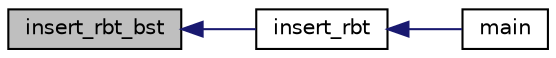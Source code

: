 digraph "insert_rbt_bst"
{
  edge [fontname="Helvetica",fontsize="10",labelfontname="Helvetica",labelfontsize="10"];
  node [fontname="Helvetica",fontsize="10",shape=record];
  rankdir="LR";
  Node49 [label="insert_rbt_bst",height=0.2,width=0.4,color="black", fillcolor="grey75", style="filled", fontcolor="black"];
  Node49 -> Node50 [dir="back",color="midnightblue",fontsize="10",style="solid",fontname="Helvetica"];
  Node50 [label="insert_rbt",height=0.2,width=0.4,color="black", fillcolor="white", style="filled",URL="$problem1_8c_09_09.html#a0363cc199ceb4007d5573b8a7f463e46",tooltip="To add data in RBT. "];
  Node50 -> Node51 [dir="back",color="midnightblue",fontsize="10",style="solid",fontname="Helvetica"];
  Node51 [label="main",height=0.2,width=0.4,color="black", fillcolor="white", style="filled",URL="$problem1_8c_09_09.html#ae66f6b31b5ad750f1fe042a706a4e3d4",tooltip="To take input and print menu to do task and call menu again and again. "];
}
